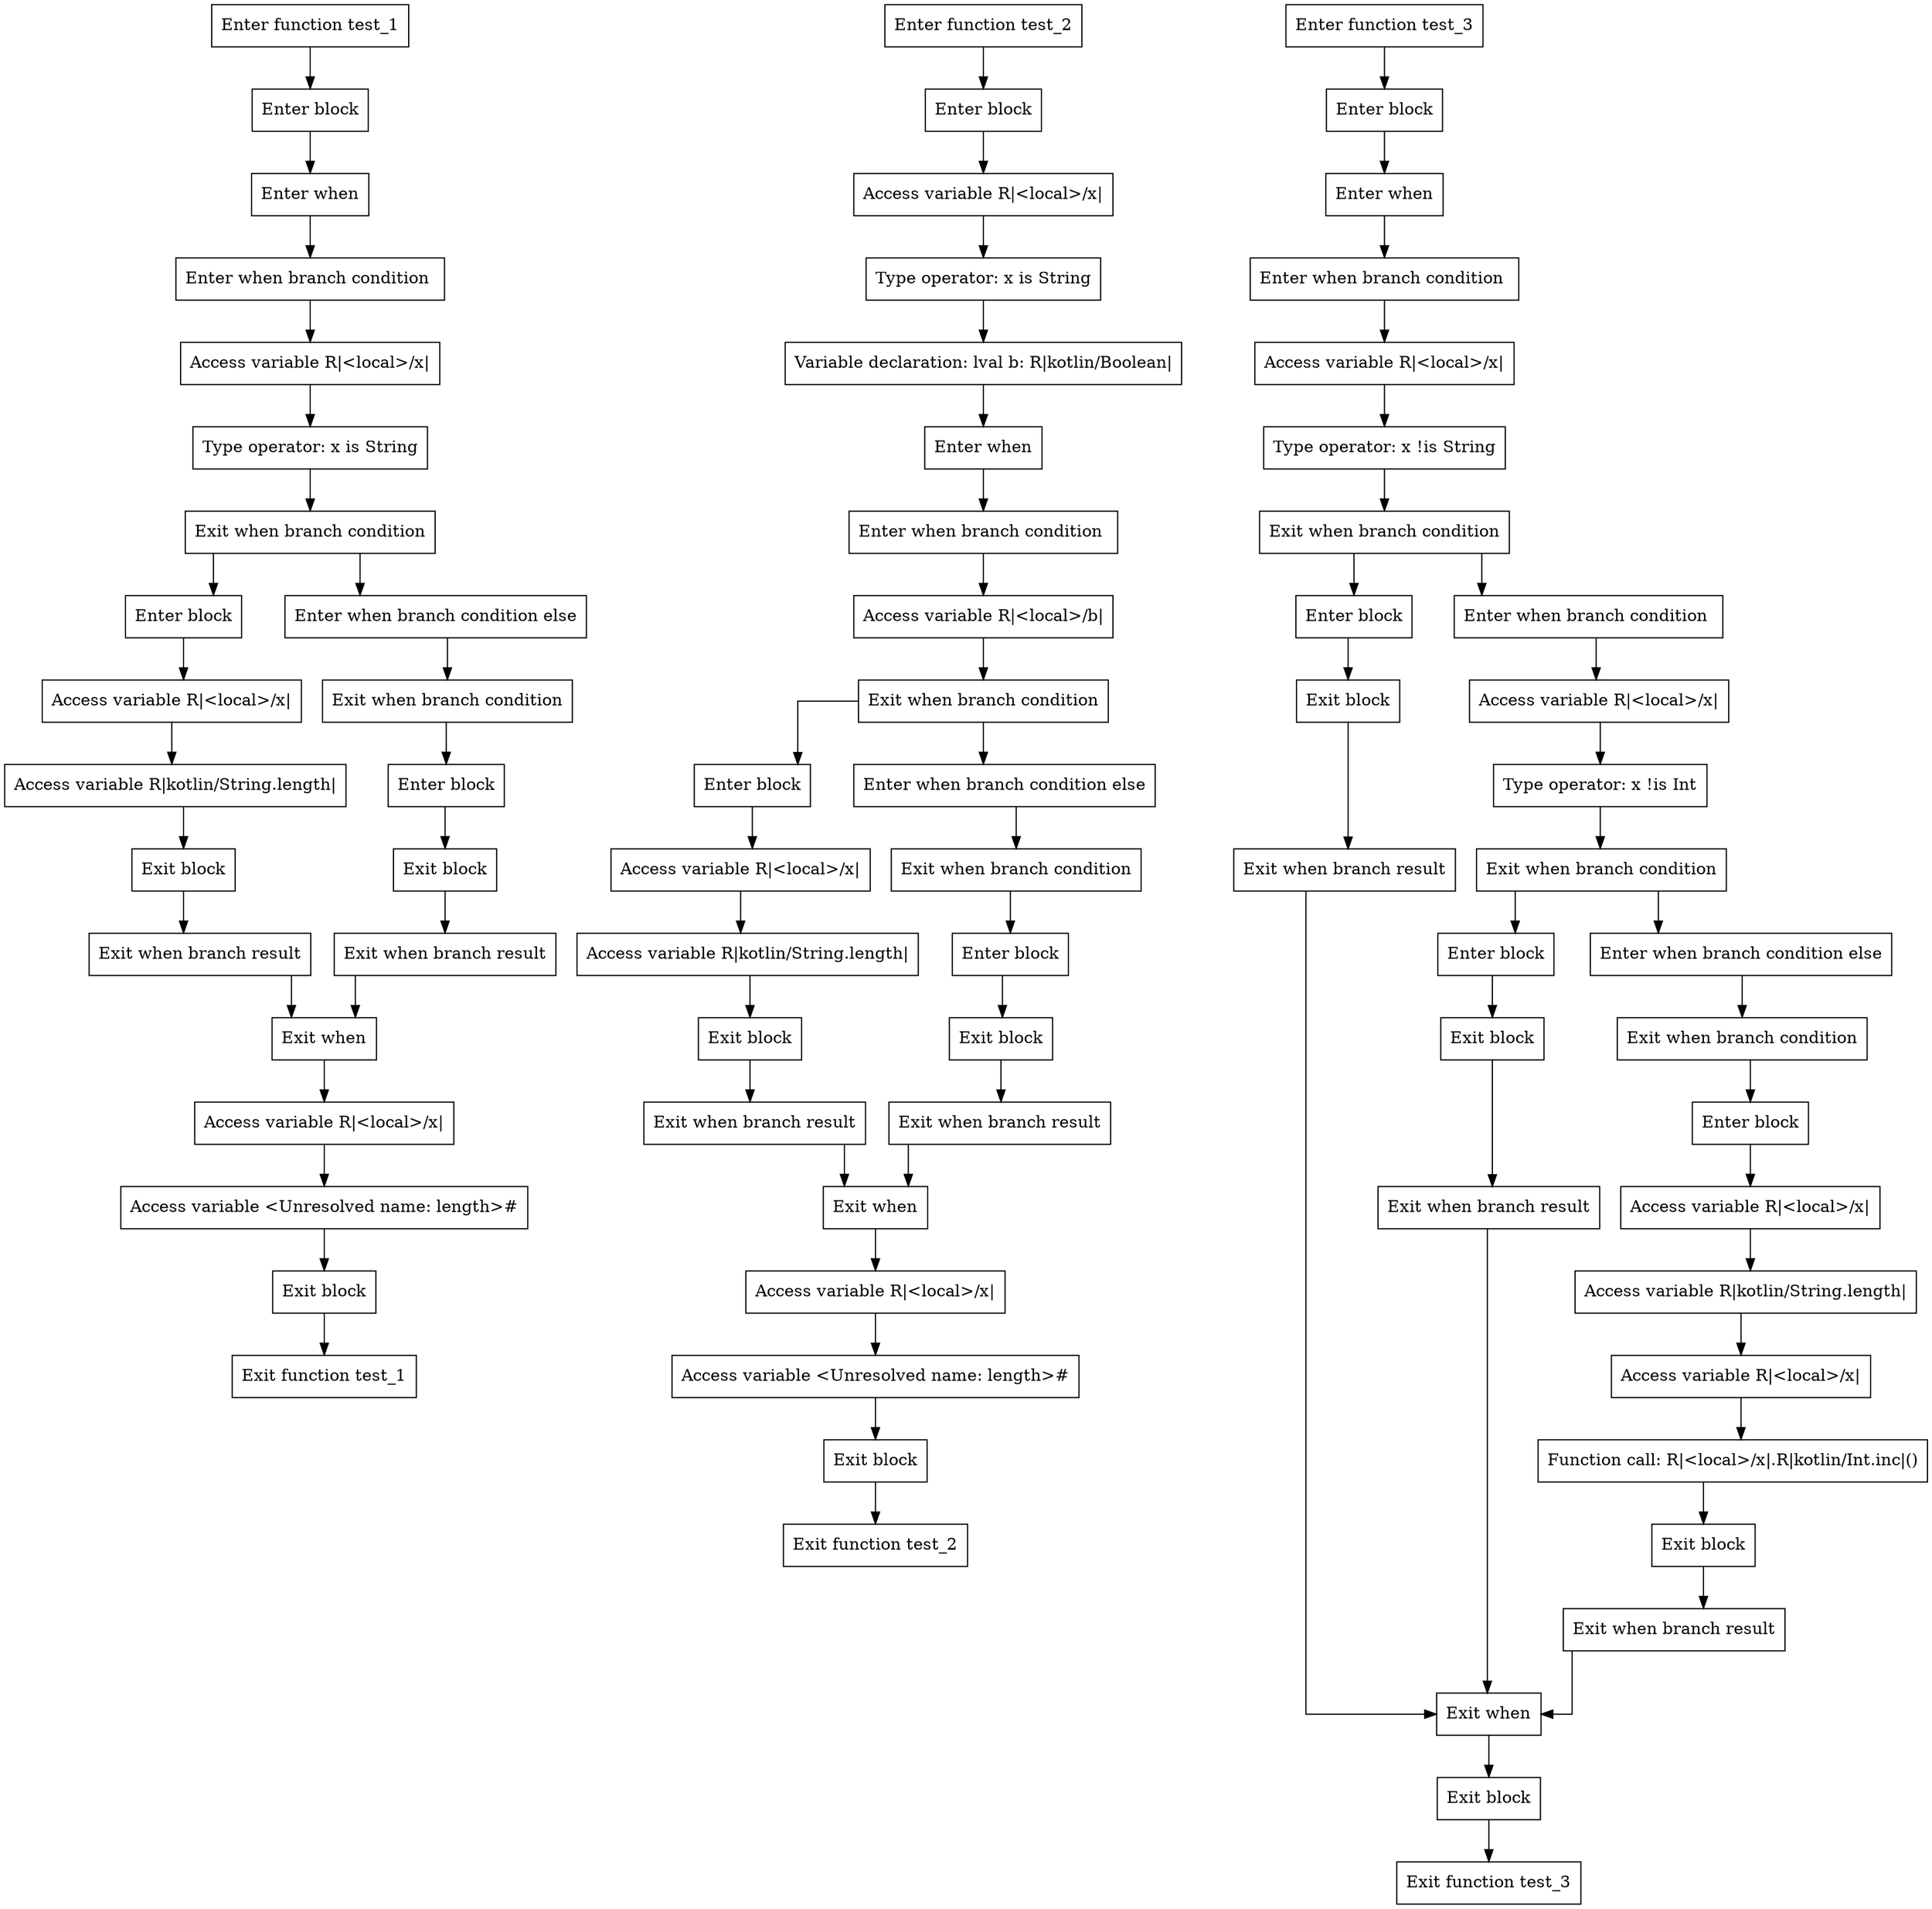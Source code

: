 digraph simpleIf_kt {
graph [splines=ortho]

subgraph test_1 {
  0 [shape=box label="Enter function test_1"];
  1 [shape=box label="Enter block"];
  2 [shape=box label="Enter when"];
  3 [shape=box label="Enter when branch condition "];
  4 [shape=box label="Access variable R|<local>/x|"];
  5 [shape=box label="Type operator: x is String"];
  6 [shape=box label="Exit when branch condition"];
  7 [shape=box label="Enter block"];
  8 [shape=box label="Access variable R|<local>/x|"];
  9 [shape=box label="Access variable R|kotlin/String.length|"];
  10 [shape=box label="Exit block"];
  11 [shape=box label="Exit when branch result"];
  12 [shape=box label="Enter when branch condition else"];
  13 [shape=box label="Exit when branch condition"];
  14 [shape=box label="Enter block"];
  15 [shape=box label="Exit block"];
  16 [shape=box label="Exit when branch result"];
  17 [shape=box label="Exit when"];
  18 [shape=box label="Access variable R|<local>/x|"];
  19 [shape=box label="Access variable <Unresolved name: length>#"];
  20 [shape=box label="Exit block"];
  21 [shape=box label="Exit function test_1"];

  0 -> {1};
  1 -> {2};
  2 -> {3};
  3 -> {4};
  4 -> {5};
  5 -> {6};
  6 -> {7 12};
  7 -> {8};
  8 -> {9};
  9 -> {10};
  10 -> {11};
  11 -> {17};
  12 -> {13};
  13 -> {14};
  14 -> {15};
  15 -> {16};
  16 -> {17};
  17 -> {18};
  18 -> {19};
  19 -> {20};
  20 -> {21};
}

subgraph test_2 {
  22 [shape=box label="Enter function test_2"];
  23 [shape=box label="Enter block"];
  24 [shape=box label="Access variable R|<local>/x|"];
  25 [shape=box label="Type operator: x is String"];
  26 [shape=box label="Variable declaration: lval b: R|kotlin/Boolean|"];
  27 [shape=box label="Enter when"];
  28 [shape=box label="Enter when branch condition "];
  29 [shape=box label="Access variable R|<local>/b|"];
  30 [shape=box label="Exit when branch condition"];
  31 [shape=box label="Enter block"];
  32 [shape=box label="Access variable R|<local>/x|"];
  33 [shape=box label="Access variable R|kotlin/String.length|"];
  34 [shape=box label="Exit block"];
  35 [shape=box label="Exit when branch result"];
  36 [shape=box label="Enter when branch condition else"];
  37 [shape=box label="Exit when branch condition"];
  38 [shape=box label="Enter block"];
  39 [shape=box label="Exit block"];
  40 [shape=box label="Exit when branch result"];
  41 [shape=box label="Exit when"];
  42 [shape=box label="Access variable R|<local>/x|"];
  43 [shape=box label="Access variable <Unresolved name: length>#"];
  44 [shape=box label="Exit block"];
  45 [shape=box label="Exit function test_2"];

  22 -> {23};
  23 -> {24};
  24 -> {25};
  25 -> {26};
  26 -> {27};
  27 -> {28};
  28 -> {29};
  29 -> {30};
  30 -> {31 36};
  31 -> {32};
  32 -> {33};
  33 -> {34};
  34 -> {35};
  35 -> {41};
  36 -> {37};
  37 -> {38};
  38 -> {39};
  39 -> {40};
  40 -> {41};
  41 -> {42};
  42 -> {43};
  43 -> {44};
  44 -> {45};
}

subgraph test_3 {
  46 [shape=box label="Enter function test_3"];
  47 [shape=box label="Enter block"];
  48 [shape=box label="Enter when"];
  49 [shape=box label="Enter when branch condition "];
  50 [shape=box label="Access variable R|<local>/x|"];
  51 [shape=box label="Type operator: x !is String"];
  52 [shape=box label="Exit when branch condition"];
  53 [shape=box label="Enter block"];
  54 [shape=box label="Exit block"];
  55 [shape=box label="Exit when branch result"];
  56 [shape=box label="Enter when branch condition "];
  57 [shape=box label="Access variable R|<local>/x|"];
  58 [shape=box label="Type operator: x !is Int"];
  59 [shape=box label="Exit when branch condition"];
  60 [shape=box label="Enter block"];
  61 [shape=box label="Exit block"];
  62 [shape=box label="Exit when branch result"];
  63 [shape=box label="Enter when branch condition else"];
  64 [shape=box label="Exit when branch condition"];
  65 [shape=box label="Enter block"];
  66 [shape=box label="Access variable R|<local>/x|"];
  67 [shape=box label="Access variable R|kotlin/String.length|"];
  68 [shape=box label="Access variable R|<local>/x|"];
  69 [shape=box label="Function call: R|<local>/x|.R|kotlin/Int.inc|()"];
  70 [shape=box label="Exit block"];
  71 [shape=box label="Exit when branch result"];
  72 [shape=box label="Exit when"];
  73 [shape=box label="Exit block"];
  74 [shape=box label="Exit function test_3"];

  46 -> {47};
  47 -> {48};
  48 -> {49};
  49 -> {50};
  50 -> {51};
  51 -> {52};
  52 -> {53 56};
  53 -> {54};
  54 -> {55};
  55 -> {72};
  56 -> {57};
  57 -> {58};
  58 -> {59};
  59 -> {60 63};
  60 -> {61};
  61 -> {62};
  62 -> {72};
  63 -> {64};
  64 -> {65};
  65 -> {66};
  66 -> {67};
  67 -> {68};
  68 -> {69};
  69 -> {70};
  70 -> {71};
  71 -> {72};
  72 -> {73};
  73 -> {74};
}

}
